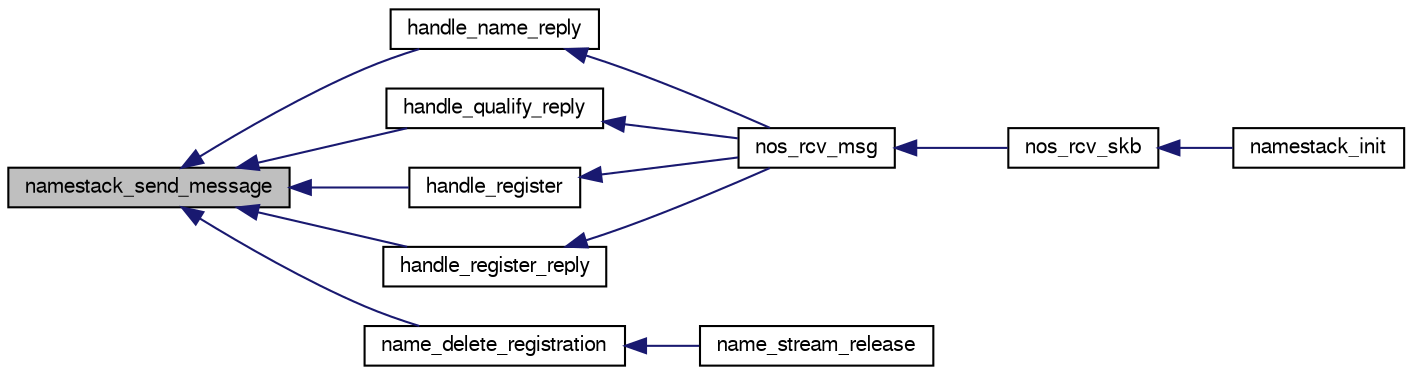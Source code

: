 digraph G
{
  edge [fontname="FreeSans",fontsize="10",labelfontname="FreeSans",labelfontsize="10"];
  node [fontname="FreeSans",fontsize="10",shape=record];
  rankdir=LR;
  Node1 [label="namestack_send_message",height=0.2,width=0.4,color="black", fillcolor="grey75", style="filled" fontcolor="black"];
  Node1 -> Node2 [dir=back,color="midnightblue",fontsize="10",style="solid",fontname="FreeSans"];
  Node2 [label="handle_name_reply",height=0.2,width=0.4,color="black", fillcolor="white", style="filled",URL="$main_8c.html#ab5653041c631649649d96a230171aed4"];
  Node2 -> Node3 [dir=back,color="midnightblue",fontsize="10",style="solid",fontname="FreeSans"];
  Node3 [label="nos_rcv_msg",height=0.2,width=0.4,color="black", fillcolor="white", style="filled",URL="$main_8c.html#aad7c42ddf9f6588ad36b5359ddd76075"];
  Node3 -> Node4 [dir=back,color="midnightblue",fontsize="10",style="solid",fontname="FreeSans"];
  Node4 [label="nos_rcv_skb",height=0.2,width=0.4,color="black", fillcolor="white", style="filled",URL="$main_8c.html#a6cb1ad019f04f1b011374c160c16e1a1"];
  Node4 -> Node5 [dir=back,color="midnightblue",fontsize="10",style="solid",fontname="FreeSans"];
  Node5 [label="namestack_init",height=0.2,width=0.4,color="black", fillcolor="white", style="filled",URL="$main_8c.html#a8342faf4c9f28a62034c9587e8c53dd9"];
  Node1 -> Node6 [dir=back,color="midnightblue",fontsize="10",style="solid",fontname="FreeSans"];
  Node6 [label="handle_qualify_reply",height=0.2,width=0.4,color="black", fillcolor="white", style="filled",URL="$main_8c.html#a172f6049cd5399ec0bc24e100b4f7b35"];
  Node6 -> Node3 [dir=back,color="midnightblue",fontsize="10",style="solid",fontname="FreeSans"];
  Node1 -> Node7 [dir=back,color="midnightblue",fontsize="10",style="solid",fontname="FreeSans"];
  Node7 [label="handle_register",height=0.2,width=0.4,color="black", fillcolor="white", style="filled",URL="$main_8c.html#aea9720b3f7120a0fc8e7b125b4513205"];
  Node7 -> Node3 [dir=back,color="midnightblue",fontsize="10",style="solid",fontname="FreeSans"];
  Node1 -> Node8 [dir=back,color="midnightblue",fontsize="10",style="solid",fontname="FreeSans"];
  Node8 [label="handle_register_reply",height=0.2,width=0.4,color="black", fillcolor="white", style="filled",URL="$main_8c.html#acd0a97b7236ee141ed82564cd98fc027"];
  Node8 -> Node3 [dir=back,color="midnightblue",fontsize="10",style="solid",fontname="FreeSans"];
  Node1 -> Node9 [dir=back,color="midnightblue",fontsize="10",style="solid",fontname="FreeSans"];
  Node9 [label="name_delete_registration",height=0.2,width=0.4,color="black", fillcolor="white", style="filled",URL="$namestack__priv_8h.html#a8bda9733b25a90bc533e4503c32830ad"];
  Node9 -> Node10 [dir=back,color="midnightblue",fontsize="10",style="solid",fontname="FreeSans"];
  Node10 [label="name_stream_release",height=0.2,width=0.4,color="black", fillcolor="white", style="filled",URL="$af__name_8c.html#a562b6dd09744c1ddb2d1a8378d30addc"];
}
